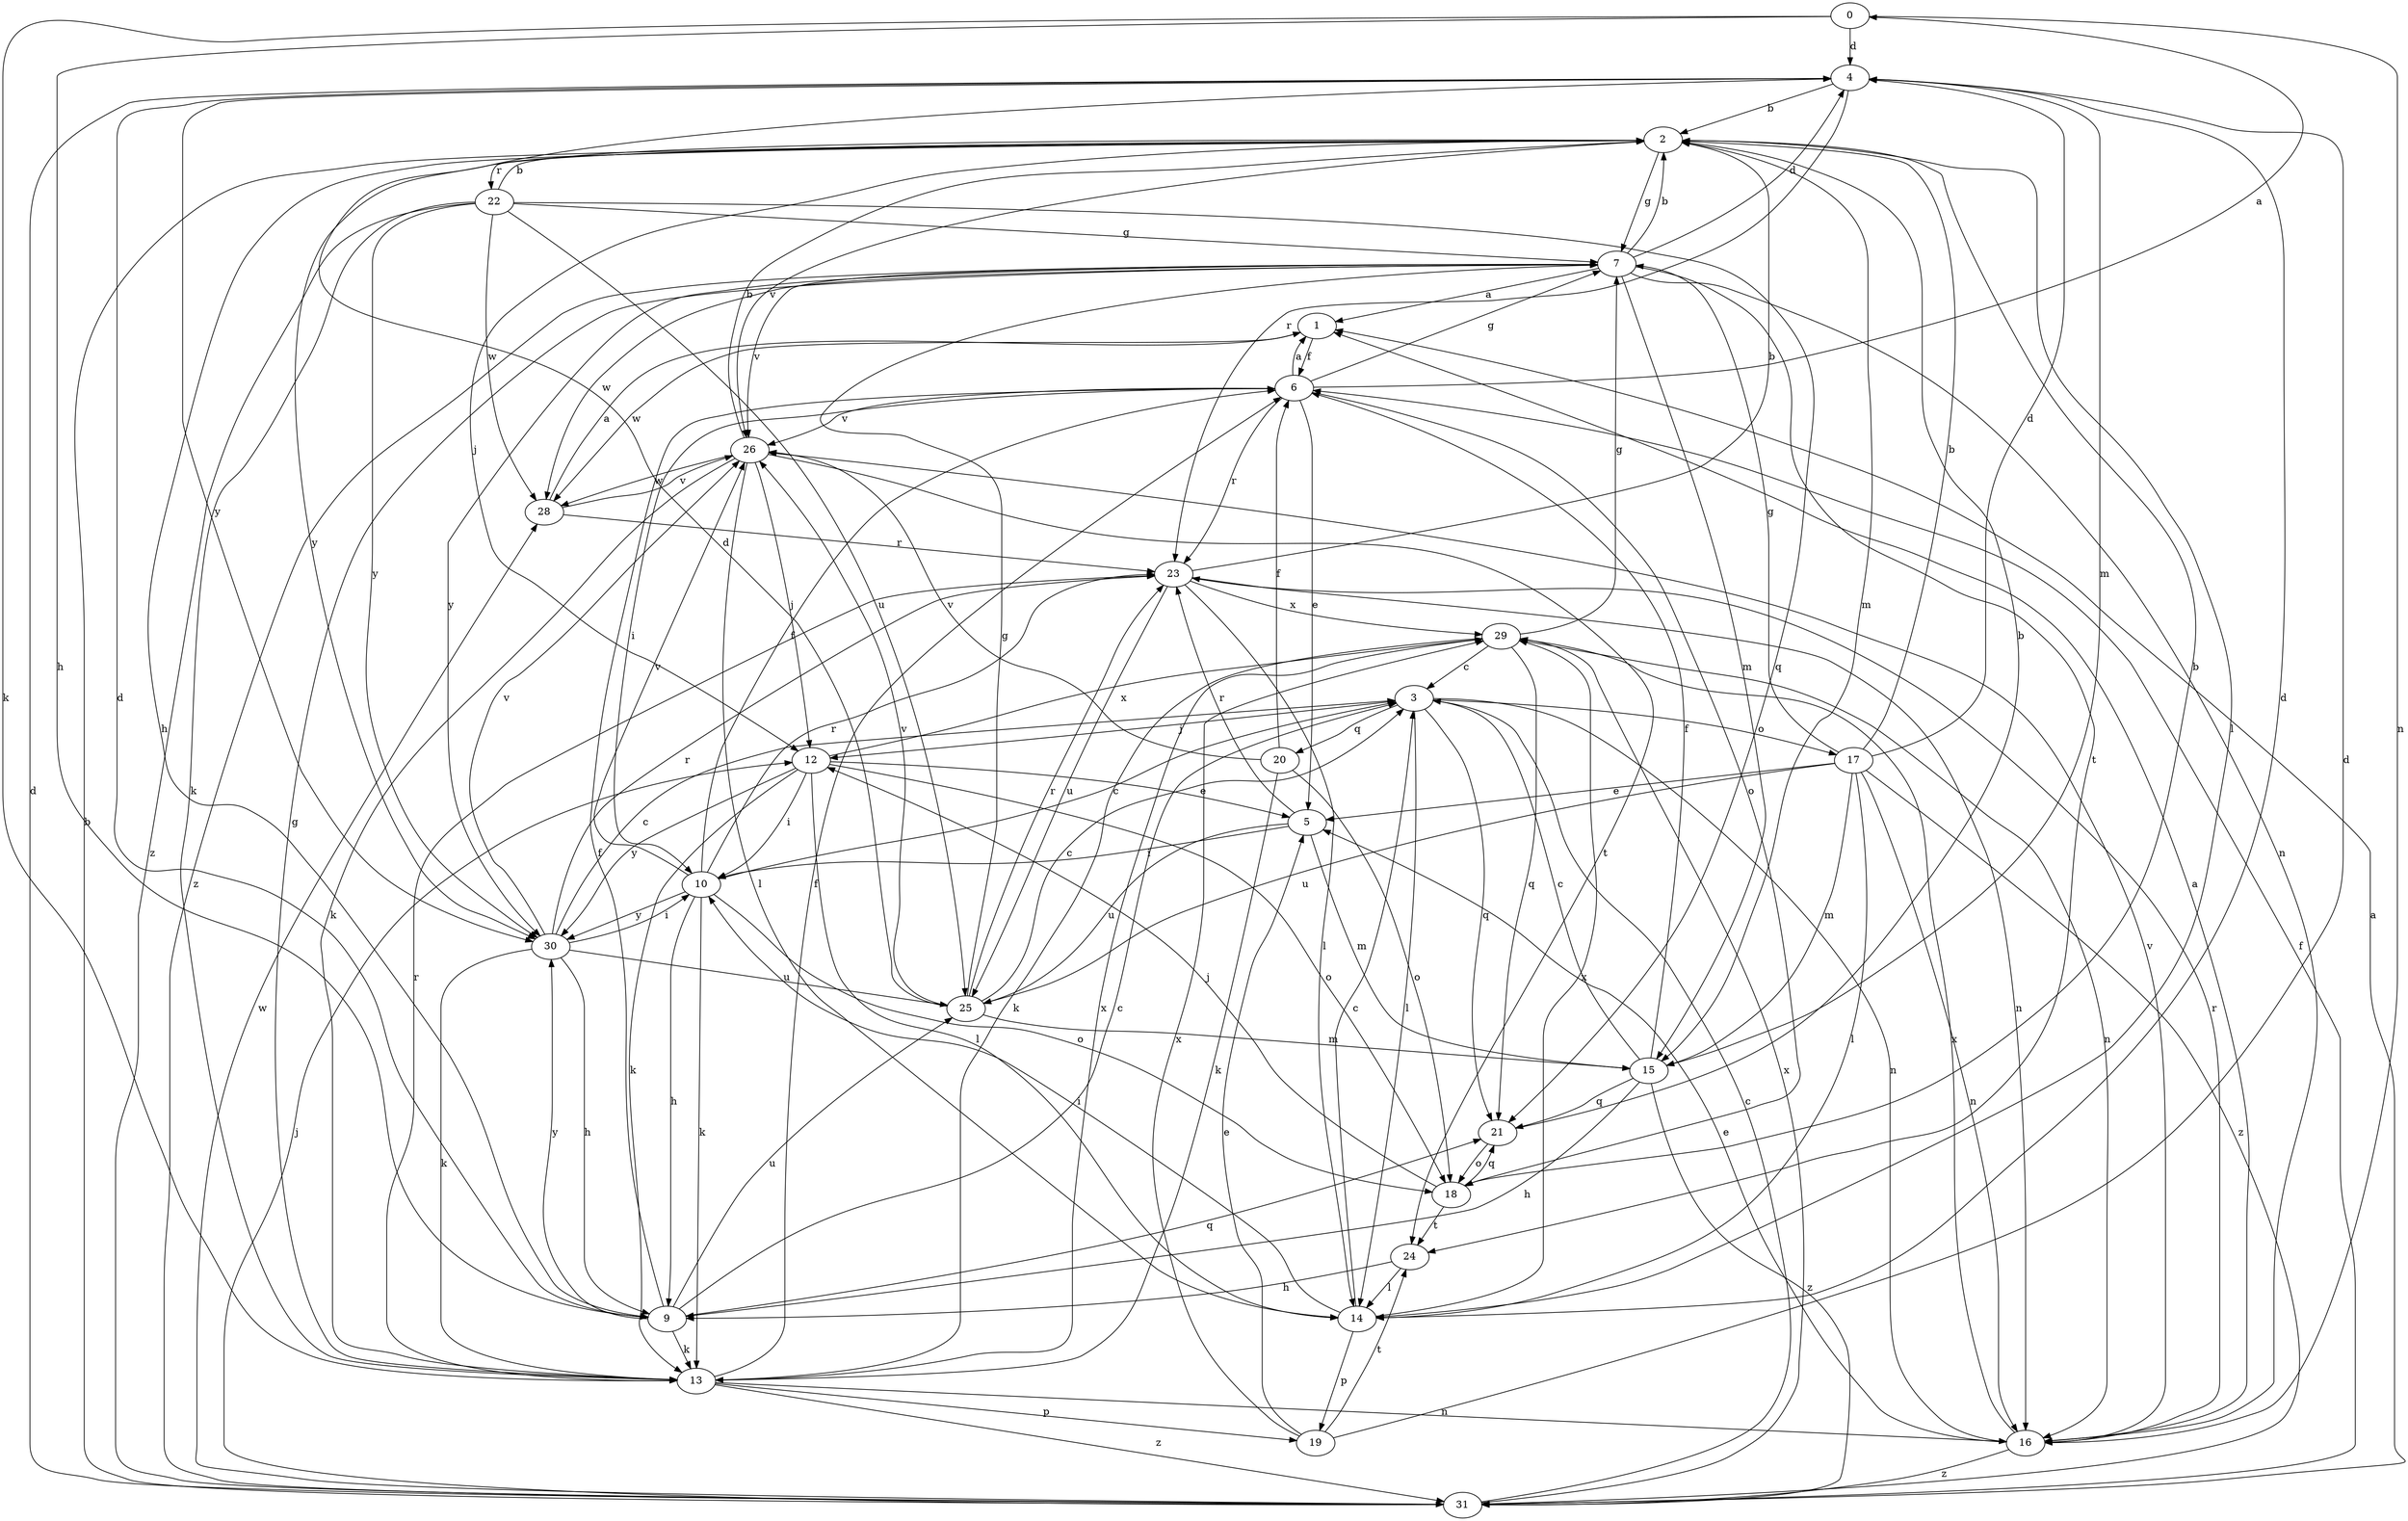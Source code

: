 strict digraph  {
0;
1;
2;
3;
4;
5;
6;
7;
9;
10;
12;
13;
14;
15;
16;
17;
18;
19;
20;
21;
22;
23;
24;
25;
26;
28;
29;
30;
31;
0 -> 4  [label=d];
0 -> 9  [label=h];
0 -> 13  [label=k];
0 -> 16  [label=n];
1 -> 6  [label=f];
1 -> 28  [label=w];
2 -> 7  [label=g];
2 -> 9  [label=h];
2 -> 12  [label=j];
2 -> 14  [label=l];
2 -> 15  [label=m];
2 -> 22  [label=r];
2 -> 26  [label=v];
2 -> 30  [label=y];
3 -> 12  [label=j];
3 -> 14  [label=l];
3 -> 16  [label=n];
3 -> 17  [label=o];
3 -> 20  [label=q];
3 -> 21  [label=q];
4 -> 2  [label=b];
4 -> 15  [label=m];
4 -> 23  [label=r];
4 -> 30  [label=y];
5 -> 10  [label=i];
5 -> 15  [label=m];
5 -> 23  [label=r];
5 -> 25  [label=u];
6 -> 0  [label=a];
6 -> 1  [label=a];
6 -> 5  [label=e];
6 -> 7  [label=g];
6 -> 10  [label=i];
6 -> 18  [label=o];
6 -> 23  [label=r];
6 -> 26  [label=v];
7 -> 1  [label=a];
7 -> 2  [label=b];
7 -> 4  [label=d];
7 -> 15  [label=m];
7 -> 16  [label=n];
7 -> 24  [label=t];
7 -> 26  [label=v];
7 -> 28  [label=w];
7 -> 30  [label=y];
7 -> 31  [label=z];
9 -> 3  [label=c];
9 -> 4  [label=d];
9 -> 6  [label=f];
9 -> 13  [label=k];
9 -> 21  [label=q];
9 -> 25  [label=u];
9 -> 30  [label=y];
10 -> 3  [label=c];
10 -> 6  [label=f];
10 -> 9  [label=h];
10 -> 13  [label=k];
10 -> 18  [label=o];
10 -> 23  [label=r];
10 -> 26  [label=v];
10 -> 30  [label=y];
12 -> 5  [label=e];
12 -> 10  [label=i];
12 -> 13  [label=k];
12 -> 14  [label=l];
12 -> 18  [label=o];
12 -> 29  [label=x];
12 -> 30  [label=y];
13 -> 6  [label=f];
13 -> 7  [label=g];
13 -> 16  [label=n];
13 -> 19  [label=p];
13 -> 23  [label=r];
13 -> 29  [label=x];
13 -> 31  [label=z];
14 -> 3  [label=c];
14 -> 4  [label=d];
14 -> 10  [label=i];
14 -> 19  [label=p];
14 -> 29  [label=x];
15 -> 3  [label=c];
15 -> 6  [label=f];
15 -> 9  [label=h];
15 -> 21  [label=q];
15 -> 31  [label=z];
16 -> 1  [label=a];
16 -> 5  [label=e];
16 -> 23  [label=r];
16 -> 26  [label=v];
16 -> 29  [label=x];
16 -> 31  [label=z];
17 -> 2  [label=b];
17 -> 4  [label=d];
17 -> 5  [label=e];
17 -> 7  [label=g];
17 -> 14  [label=l];
17 -> 15  [label=m];
17 -> 16  [label=n];
17 -> 25  [label=u];
17 -> 31  [label=z];
18 -> 2  [label=b];
18 -> 12  [label=j];
18 -> 21  [label=q];
18 -> 24  [label=t];
19 -> 4  [label=d];
19 -> 5  [label=e];
19 -> 24  [label=t];
19 -> 29  [label=x];
20 -> 6  [label=f];
20 -> 13  [label=k];
20 -> 18  [label=o];
20 -> 26  [label=v];
21 -> 2  [label=b];
21 -> 18  [label=o];
22 -> 2  [label=b];
22 -> 7  [label=g];
22 -> 13  [label=k];
22 -> 21  [label=q];
22 -> 25  [label=u];
22 -> 28  [label=w];
22 -> 30  [label=y];
22 -> 31  [label=z];
23 -> 2  [label=b];
23 -> 14  [label=l];
23 -> 16  [label=n];
23 -> 25  [label=u];
23 -> 29  [label=x];
24 -> 9  [label=h];
24 -> 14  [label=l];
25 -> 3  [label=c];
25 -> 4  [label=d];
25 -> 7  [label=g];
25 -> 15  [label=m];
25 -> 23  [label=r];
25 -> 26  [label=v];
26 -> 2  [label=b];
26 -> 12  [label=j];
26 -> 13  [label=k];
26 -> 14  [label=l];
26 -> 24  [label=t];
26 -> 28  [label=w];
28 -> 1  [label=a];
28 -> 23  [label=r];
28 -> 26  [label=v];
29 -> 3  [label=c];
29 -> 7  [label=g];
29 -> 13  [label=k];
29 -> 16  [label=n];
29 -> 21  [label=q];
30 -> 3  [label=c];
30 -> 9  [label=h];
30 -> 10  [label=i];
30 -> 13  [label=k];
30 -> 23  [label=r];
30 -> 25  [label=u];
30 -> 26  [label=v];
31 -> 1  [label=a];
31 -> 2  [label=b];
31 -> 3  [label=c];
31 -> 4  [label=d];
31 -> 6  [label=f];
31 -> 12  [label=j];
31 -> 28  [label=w];
31 -> 29  [label=x];
}
